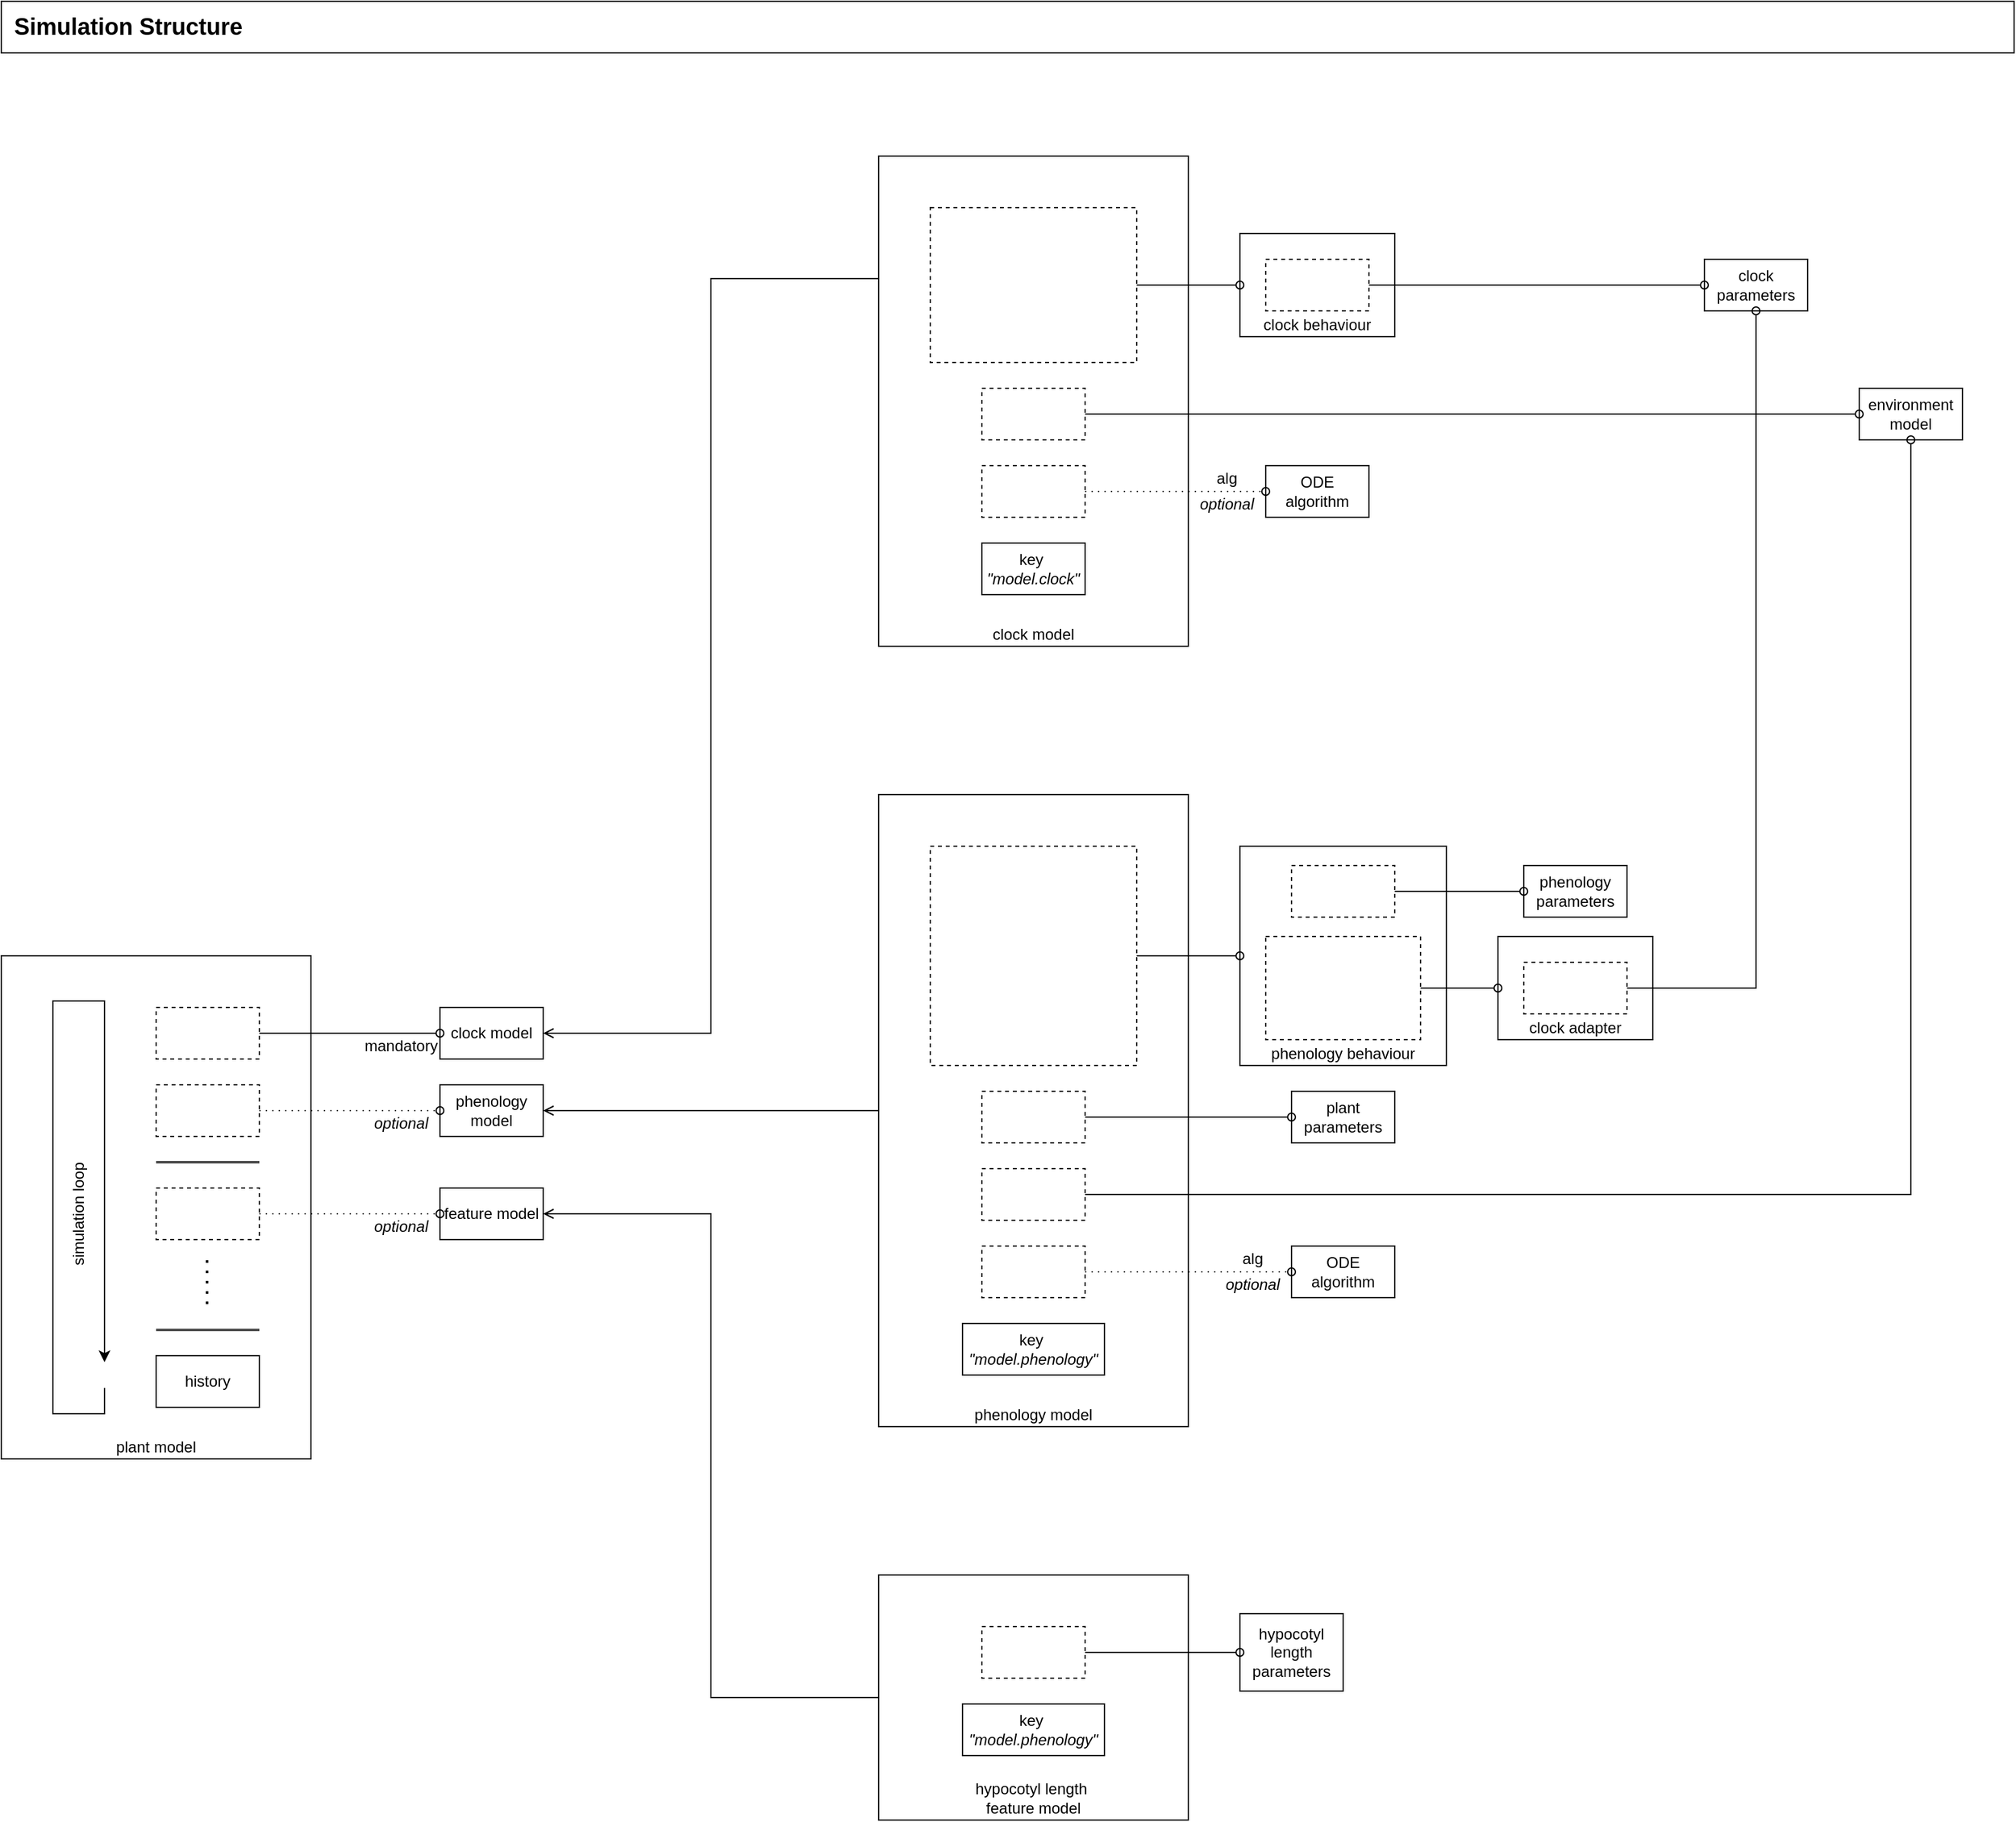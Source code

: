 <mxfile version="24.6.4" type="device">
  <diagram name="Page-1" id="9wqaY5zrm7yXHq3sRCdF">
    <mxGraphModel dx="1434" dy="871" grid="1" gridSize="10" guides="1" tooltips="1" connect="1" arrows="1" fold="1" page="1" pageScale="1" pageWidth="1654" pageHeight="1169" math="0" shadow="0">
      <root>
        <mxCell id="0" />
        <mxCell id="1" parent="0" />
        <mxCell id="A0rN7XD_R46IYe2wYB2i-1" value="Simulation Structure" style="rounded=0;whiteSpace=wrap;html=1;fontStyle=1;align=left;fontSize=18;spacingLeft=8;spacingTop=2;spacingBottom=2;" vertex="1" parent="1">
          <mxGeometry x="40" y="40" width="1560" height="40" as="geometry" />
        </mxCell>
        <mxCell id="A0rN7XD_R46IYe2wYB2i-2" value="plant model" style="rounded=0;whiteSpace=wrap;html=1;verticalAlign=bottom;" vertex="1" parent="1">
          <mxGeometry x="40" y="780" width="240" height="390" as="geometry" />
        </mxCell>
        <mxCell id="A0rN7XD_R46IYe2wYB2i-4" value="" style="rounded=0;whiteSpace=wrap;html=1;verticalAlign=bottom;dashed=1;" vertex="1" parent="1">
          <mxGeometry x="160" y="820" width="80" height="40" as="geometry" />
        </mxCell>
        <mxCell id="A0rN7XD_R46IYe2wYB2i-66" style="edgeStyle=orthogonalEdgeStyle;rounded=0;orthogonalLoop=1;jettySize=auto;html=1;exitX=1;exitY=0.5;exitDx=0;exitDy=0;entryX=0;entryY=0.25;entryDx=0;entryDy=0;startArrow=open;startFill=0;endArrow=none;endFill=0;" edge="1" parent="1" source="A0rN7XD_R46IYe2wYB2i-5" target="A0rN7XD_R46IYe2wYB2i-50">
          <mxGeometry relative="1" as="geometry" />
        </mxCell>
        <mxCell id="A0rN7XD_R46IYe2wYB2i-5" value="clock model" style="rounded=0;whiteSpace=wrap;html=1;" vertex="1" parent="1">
          <mxGeometry x="380" y="820" width="80" height="40" as="geometry" />
        </mxCell>
        <mxCell id="A0rN7XD_R46IYe2wYB2i-6" value="" style="rounded=0;whiteSpace=wrap;html=1;verticalAlign=bottom;dashed=1;" vertex="1" parent="1">
          <mxGeometry x="160" y="880" width="80" height="40" as="geometry" />
        </mxCell>
        <mxCell id="A0rN7XD_R46IYe2wYB2i-7" value="phenology&lt;div&gt;model&lt;/div&gt;" style="rounded=0;whiteSpace=wrap;html=1;" vertex="1" parent="1">
          <mxGeometry x="380" y="880" width="80" height="40" as="geometry" />
        </mxCell>
        <mxCell id="A0rN7XD_R46IYe2wYB2i-9" value="optional" style="text;html=1;align=center;verticalAlign=middle;whiteSpace=wrap;rounded=0;fontStyle=2" vertex="1" parent="1">
          <mxGeometry x="320" y="900" width="60" height="20" as="geometry" />
        </mxCell>
        <mxCell id="A0rN7XD_R46IYe2wYB2i-10" value="" style="endArrow=none;html=1;rounded=0;strokeWidth=2;strokeColor=#4D4D4D;" edge="1" parent="1">
          <mxGeometry width="50" height="50" relative="1" as="geometry">
            <mxPoint x="160" y="940" as="sourcePoint" />
            <mxPoint x="240" y="940" as="targetPoint" />
          </mxGeometry>
        </mxCell>
        <mxCell id="A0rN7XD_R46IYe2wYB2i-11" value="" style="rounded=0;whiteSpace=wrap;html=1;verticalAlign=bottom;dashed=1;" vertex="1" parent="1">
          <mxGeometry x="160" y="960" width="80" height="40" as="geometry" />
        </mxCell>
        <mxCell id="A0rN7XD_R46IYe2wYB2i-12" value="optional" style="text;html=1;align=center;verticalAlign=middle;whiteSpace=wrap;rounded=0;fontStyle=2" vertex="1" parent="1">
          <mxGeometry x="320" y="980" width="60" height="20" as="geometry" />
        </mxCell>
        <mxCell id="A0rN7XD_R46IYe2wYB2i-14" value="feature model" style="rounded=0;whiteSpace=wrap;html=1;" vertex="1" parent="1">
          <mxGeometry x="380" y="960" width="80" height="40" as="geometry" />
        </mxCell>
        <mxCell id="A0rN7XD_R46IYe2wYB2i-15" value="" style="endArrow=none;dashed=1;html=1;dashPattern=1 3;strokeWidth=2;rounded=0;" edge="1" parent="1">
          <mxGeometry width="50" height="50" relative="1" as="geometry">
            <mxPoint x="199.5" y="1050" as="sourcePoint" />
            <mxPoint x="199.5" y="1010" as="targetPoint" />
          </mxGeometry>
        </mxCell>
        <mxCell id="A0rN7XD_R46IYe2wYB2i-16" value="history" style="rounded=0;whiteSpace=wrap;html=1;" vertex="1" parent="1">
          <mxGeometry x="160" y="1090" width="80" height="40" as="geometry" />
        </mxCell>
        <mxCell id="A0rN7XD_R46IYe2wYB2i-17" value="" style="endArrow=none;html=1;rounded=0;strokeWidth=2;strokeColor=#4D4D4D;" edge="1" parent="1">
          <mxGeometry width="50" height="50" relative="1" as="geometry">
            <mxPoint x="160" y="1070" as="sourcePoint" />
            <mxPoint x="240" y="1070" as="targetPoint" />
          </mxGeometry>
        </mxCell>
        <mxCell id="A0rN7XD_R46IYe2wYB2i-18" value="" style="endArrow=none;html=1;rounded=0;startArrow=classic;startFill=1;endFill=0;" edge="1" parent="1">
          <mxGeometry width="50" height="50" relative="1" as="geometry">
            <mxPoint x="120" y="1095" as="sourcePoint" />
            <mxPoint x="120" y="1115" as="targetPoint" />
            <Array as="points">
              <mxPoint x="120" y="815" />
              <mxPoint x="80" y="815" />
              <mxPoint x="80" y="1135" />
              <mxPoint x="120" y="1135" />
            </Array>
          </mxGeometry>
        </mxCell>
        <mxCell id="A0rN7XD_R46IYe2wYB2i-19" value="simulation loop" style="text;html=1;align=center;verticalAlign=middle;whiteSpace=wrap;rounded=0;rotation=270;" vertex="1" parent="1">
          <mxGeometry x="40" y="965" width="120" height="30" as="geometry" />
        </mxCell>
        <mxCell id="A0rN7XD_R46IYe2wYB2i-68" style="edgeStyle=orthogonalEdgeStyle;rounded=0;orthogonalLoop=1;jettySize=auto;html=1;exitX=0;exitY=0.5;exitDx=0;exitDy=0;entryX=1;entryY=0.5;entryDx=0;entryDy=0;endArrow=open;endFill=0;" edge="1" parent="1" source="A0rN7XD_R46IYe2wYB2i-20" target="A0rN7XD_R46IYe2wYB2i-14">
          <mxGeometry relative="1" as="geometry" />
        </mxCell>
        <mxCell id="A0rN7XD_R46IYe2wYB2i-20" value="hypocotyl length&amp;nbsp;&lt;div&gt;feature model&lt;/div&gt;" style="rounded=0;whiteSpace=wrap;html=1;verticalAlign=bottom;" vertex="1" parent="1">
          <mxGeometry x="720" y="1260" width="240" height="190" as="geometry" />
        </mxCell>
        <mxCell id="A0rN7XD_R46IYe2wYB2i-21" value="hypocotyl&lt;div&gt;length&lt;/div&gt;&lt;div&gt;parameters&lt;/div&gt;" style="rounded=0;whiteSpace=wrap;html=1;" vertex="1" parent="1">
          <mxGeometry x="1000" y="1290" width="80" height="60" as="geometry" />
        </mxCell>
        <mxCell id="A0rN7XD_R46IYe2wYB2i-22" style="edgeStyle=orthogonalEdgeStyle;rounded=0;orthogonalLoop=1;jettySize=auto;html=1;exitX=1;exitY=0.5;exitDx=0;exitDy=0;entryX=0;entryY=0.5;entryDx=0;entryDy=0;endArrow=oval;endFill=0;" edge="1" parent="1" source="A0rN7XD_R46IYe2wYB2i-23" target="A0rN7XD_R46IYe2wYB2i-21">
          <mxGeometry relative="1" as="geometry" />
        </mxCell>
        <mxCell id="A0rN7XD_R46IYe2wYB2i-23" value="" style="rounded=0;whiteSpace=wrap;html=1;verticalAlign=bottom;dashed=1;" vertex="1" parent="1">
          <mxGeometry x="800" y="1300" width="80" height="40" as="geometry" />
        </mxCell>
        <mxCell id="A0rN7XD_R46IYe2wYB2i-24" value="key&amp;nbsp;&lt;div&gt;&lt;i&gt;&quot;model.phenology&quot;&lt;/i&gt;&lt;/div&gt;" style="rounded=0;whiteSpace=wrap;html=1;verticalAlign=middle;" vertex="1" parent="1">
          <mxGeometry x="785" y="1360" width="110" height="40" as="geometry" />
        </mxCell>
        <mxCell id="A0rN7XD_R46IYe2wYB2i-67" style="edgeStyle=orthogonalEdgeStyle;rounded=0;orthogonalLoop=1;jettySize=auto;html=1;exitX=0;exitY=0.5;exitDx=0;exitDy=0;entryX=1;entryY=0.5;entryDx=0;entryDy=0;endArrow=open;endFill=0;" edge="1" parent="1" source="A0rN7XD_R46IYe2wYB2i-25" target="A0rN7XD_R46IYe2wYB2i-7">
          <mxGeometry relative="1" as="geometry" />
        </mxCell>
        <mxCell id="A0rN7XD_R46IYe2wYB2i-25" value="phenology&amp;nbsp;&lt;span style=&quot;background-color: initial;&quot;&gt;model&lt;/span&gt;" style="rounded=0;whiteSpace=wrap;html=1;verticalAlign=bottom;" vertex="1" parent="1">
          <mxGeometry x="720" y="655" width="240" height="490" as="geometry" />
        </mxCell>
        <mxCell id="A0rN7XD_R46IYe2wYB2i-26" value="plant&lt;div&gt;parameters&lt;/div&gt;" style="rounded=0;whiteSpace=wrap;html=1;" vertex="1" parent="1">
          <mxGeometry x="1040" y="885" width="80" height="40" as="geometry" />
        </mxCell>
        <mxCell id="A0rN7XD_R46IYe2wYB2i-27" value="phenology&lt;div&gt;parameters&lt;/div&gt;" style="rounded=0;whiteSpace=wrap;html=1;" vertex="1" parent="1">
          <mxGeometry x="1220" y="710" width="80" height="40" as="geometry" />
        </mxCell>
        <mxCell id="A0rN7XD_R46IYe2wYB2i-28" value="clock&amp;nbsp;&lt;span style=&quot;background-color: initial;&quot;&gt;adapter&lt;/span&gt;" style="rounded=0;whiteSpace=wrap;html=1;verticalAlign=bottom;" vertex="1" parent="1">
          <mxGeometry x="1200" y="765" width="120" height="80" as="geometry" />
        </mxCell>
        <mxCell id="A0rN7XD_R46IYe2wYB2i-30" value="" style="rounded=0;whiteSpace=wrap;html=1;dashed=1;" vertex="1" parent="1">
          <mxGeometry x="1220" y="785" width="80" height="40" as="geometry" />
        </mxCell>
        <mxCell id="A0rN7XD_R46IYe2wYB2i-31" value="phenology behaviour" style="rounded=0;whiteSpace=wrap;html=1;verticalAlign=bottom;" vertex="1" parent="1">
          <mxGeometry x="1000" y="695" width="160" height="170" as="geometry" />
        </mxCell>
        <mxCell id="A0rN7XD_R46IYe2wYB2i-32" style="edgeStyle=orthogonalEdgeStyle;rounded=0;orthogonalLoop=1;jettySize=auto;html=1;exitX=1;exitY=0.5;exitDx=0;exitDy=0;endArrow=oval;endFill=0;entryX=0;entryY=0.5;entryDx=0;entryDy=0;" edge="1" parent="1" source="A0rN7XD_R46IYe2wYB2i-33" target="A0rN7XD_R46IYe2wYB2i-28">
          <mxGeometry relative="1" as="geometry">
            <mxPoint x="1180" y="850" as="targetPoint" />
          </mxGeometry>
        </mxCell>
        <mxCell id="A0rN7XD_R46IYe2wYB2i-33" value="" style="rounded=0;whiteSpace=wrap;html=1;dashed=1;" vertex="1" parent="1">
          <mxGeometry x="1020" y="765" width="120" height="80" as="geometry" />
        </mxCell>
        <mxCell id="A0rN7XD_R46IYe2wYB2i-34" style="edgeStyle=orthogonalEdgeStyle;rounded=0;orthogonalLoop=1;jettySize=auto;html=1;exitX=1;exitY=0.5;exitDx=0;exitDy=0;entryX=0;entryY=0.5;entryDx=0;entryDy=0;endArrow=oval;endFill=0;" edge="1" parent="1" source="A0rN7XD_R46IYe2wYB2i-35" target="A0rN7XD_R46IYe2wYB2i-27">
          <mxGeometry relative="1" as="geometry" />
        </mxCell>
        <mxCell id="A0rN7XD_R46IYe2wYB2i-35" value="" style="rounded=0;whiteSpace=wrap;html=1;dashed=1;" vertex="1" parent="1">
          <mxGeometry x="1040" y="710" width="80" height="40" as="geometry" />
        </mxCell>
        <mxCell id="A0rN7XD_R46IYe2wYB2i-36" value="" style="rounded=0;whiteSpace=wrap;html=1;verticalAlign=bottom;dashed=1;" vertex="1" parent="1">
          <mxGeometry x="800" y="1005" width="80" height="40" as="geometry" />
        </mxCell>
        <mxCell id="A0rN7XD_R46IYe2wYB2i-38" value="ODE&lt;div&gt;algorithm&lt;/div&gt;" style="rounded=0;whiteSpace=wrap;html=1;" vertex="1" parent="1">
          <mxGeometry x="1040" y="1005" width="80" height="40" as="geometry" />
        </mxCell>
        <mxCell id="A0rN7XD_R46IYe2wYB2i-39" value="alg" style="text;html=1;align=center;verticalAlign=middle;whiteSpace=wrap;rounded=0;" vertex="1" parent="1">
          <mxGeometry x="980" y="1005" width="60" height="20" as="geometry" />
        </mxCell>
        <mxCell id="A0rN7XD_R46IYe2wYB2i-40" value="optional" style="text;html=1;align=center;verticalAlign=middle;whiteSpace=wrap;rounded=0;fontStyle=2" vertex="1" parent="1">
          <mxGeometry x="980" y="1025" width="60" height="20" as="geometry" />
        </mxCell>
        <mxCell id="A0rN7XD_R46IYe2wYB2i-41" style="edgeStyle=orthogonalEdgeStyle;rounded=0;orthogonalLoop=1;jettySize=auto;html=1;exitX=1;exitY=0.5;exitDx=0;exitDy=0;entryX=0;entryY=0.5;entryDx=0;entryDy=0;endArrow=oval;endFill=0;" edge="1" parent="1" source="A0rN7XD_R46IYe2wYB2i-45" target="A0rN7XD_R46IYe2wYB2i-26">
          <mxGeometry relative="1" as="geometry" />
        </mxCell>
        <mxCell id="A0rN7XD_R46IYe2wYB2i-42" value="" style="rounded=0;whiteSpace=wrap;html=1;verticalAlign=bottom;dashed=1;" vertex="1" parent="1">
          <mxGeometry x="800" y="945" width="80" height="40" as="geometry" />
        </mxCell>
        <mxCell id="A0rN7XD_R46IYe2wYB2i-45" value="" style="rounded=0;whiteSpace=wrap;html=1;verticalAlign=bottom;dashed=1;" vertex="1" parent="1">
          <mxGeometry x="800" y="885" width="80" height="40" as="geometry" />
        </mxCell>
        <mxCell id="A0rN7XD_R46IYe2wYB2i-46" style="edgeStyle=orthogonalEdgeStyle;rounded=0;orthogonalLoop=1;jettySize=auto;html=1;exitX=1;exitY=0.5;exitDx=0;exitDy=0;entryX=0;entryY=0.5;entryDx=0;entryDy=0;endArrow=oval;endFill=0;" edge="1" parent="1" source="A0rN7XD_R46IYe2wYB2i-47" target="A0rN7XD_R46IYe2wYB2i-31">
          <mxGeometry relative="1" as="geometry" />
        </mxCell>
        <mxCell id="A0rN7XD_R46IYe2wYB2i-47" value="" style="rounded=0;whiteSpace=wrap;html=1;verticalAlign=bottom;dashed=1;" vertex="1" parent="1">
          <mxGeometry x="760" y="695" width="160" height="170" as="geometry" />
        </mxCell>
        <mxCell id="A0rN7XD_R46IYe2wYB2i-49" value="key&amp;nbsp;&lt;div&gt;&lt;i&gt;&quot;model.phenology&quot;&lt;/i&gt;&lt;/div&gt;" style="rounded=0;whiteSpace=wrap;html=1;verticalAlign=middle;" vertex="1" parent="1">
          <mxGeometry x="785" y="1065" width="110" height="40" as="geometry" />
        </mxCell>
        <mxCell id="A0rN7XD_R46IYe2wYB2i-50" value="clock&amp;nbsp;&lt;span style=&quot;background-color: initial;&quot;&gt;model&lt;/span&gt;" style="rounded=0;whiteSpace=wrap;html=1;verticalAlign=bottom;" vertex="1" parent="1">
          <mxGeometry x="720" y="160" width="240" height="380" as="geometry" />
        </mxCell>
        <mxCell id="A0rN7XD_R46IYe2wYB2i-51" value="clock&amp;nbsp;&lt;span style=&quot;background-color: initial;&quot;&gt;behaviour&lt;/span&gt;" style="rounded=0;whiteSpace=wrap;html=1;verticalAlign=bottom;" vertex="1" parent="1">
          <mxGeometry x="1000" y="220" width="120" height="80" as="geometry" />
        </mxCell>
        <mxCell id="A0rN7XD_R46IYe2wYB2i-53" value="clock&lt;div&gt;parameters&lt;/div&gt;" style="rounded=0;whiteSpace=wrap;html=1;" vertex="1" parent="1">
          <mxGeometry x="1360" y="240" width="80" height="40" as="geometry" />
        </mxCell>
        <mxCell id="A0rN7XD_R46IYe2wYB2i-54" value="" style="rounded=0;whiteSpace=wrap;html=1;dashed=1;" vertex="1" parent="1">
          <mxGeometry x="1020" y="240" width="80" height="40" as="geometry" />
        </mxCell>
        <mxCell id="A0rN7XD_R46IYe2wYB2i-55" style="edgeStyle=orthogonalEdgeStyle;rounded=0;orthogonalLoop=1;jettySize=auto;html=1;exitX=1;exitY=0.5;exitDx=0;exitDy=0;entryX=0;entryY=0.5;entryDx=0;entryDy=0;endArrow=oval;endFill=0;" edge="1" parent="1" source="A0rN7XD_R46IYe2wYB2i-56" target="A0rN7XD_R46IYe2wYB2i-51">
          <mxGeometry relative="1" as="geometry" />
        </mxCell>
        <mxCell id="A0rN7XD_R46IYe2wYB2i-56" value="" style="rounded=0;whiteSpace=wrap;html=1;verticalAlign=bottom;dashed=1;" vertex="1" parent="1">
          <mxGeometry x="760" y="200" width="160" height="120" as="geometry" />
        </mxCell>
        <mxCell id="A0rN7XD_R46IYe2wYB2i-57" value="" style="rounded=0;whiteSpace=wrap;html=1;verticalAlign=bottom;dashed=1;" vertex="1" parent="1">
          <mxGeometry x="800" y="400" width="80" height="40" as="geometry" />
        </mxCell>
        <mxCell id="A0rN7XD_R46IYe2wYB2i-59" value="ODE&lt;div&gt;algorithm&lt;/div&gt;" style="rounded=0;whiteSpace=wrap;html=1;" vertex="1" parent="1">
          <mxGeometry x="1020" y="400" width="80" height="40" as="geometry" />
        </mxCell>
        <mxCell id="A0rN7XD_R46IYe2wYB2i-60" value="alg" style="text;html=1;align=center;verticalAlign=middle;whiteSpace=wrap;rounded=0;" vertex="1" parent="1">
          <mxGeometry x="960" y="400" width="60" height="20" as="geometry" />
        </mxCell>
        <mxCell id="A0rN7XD_R46IYe2wYB2i-61" value="optional" style="text;html=1;align=center;verticalAlign=middle;whiteSpace=wrap;rounded=0;fontStyle=2" vertex="1" parent="1">
          <mxGeometry x="960" y="420" width="60" height="20" as="geometry" />
        </mxCell>
        <mxCell id="A0rN7XD_R46IYe2wYB2i-62" value="key&amp;nbsp;&lt;div&gt;&lt;i&gt;&quot;model.clock&quot;&lt;/i&gt;&lt;/div&gt;" style="rounded=0;whiteSpace=wrap;html=1;verticalAlign=middle;" vertex="1" parent="1">
          <mxGeometry x="800" y="460" width="80" height="40" as="geometry" />
        </mxCell>
        <mxCell id="A0rN7XD_R46IYe2wYB2i-63" value="" style="rounded=0;whiteSpace=wrap;html=1;verticalAlign=bottom;dashed=1;" vertex="1" parent="1">
          <mxGeometry x="800" y="340" width="80" height="40" as="geometry" />
        </mxCell>
        <mxCell id="A0rN7XD_R46IYe2wYB2i-65" value="environment&lt;div&gt;model&lt;/div&gt;" style="rounded=0;whiteSpace=wrap;html=1;" vertex="1" parent="1">
          <mxGeometry x="1480" y="340" width="80" height="40" as="geometry" />
        </mxCell>
        <mxCell id="A0rN7XD_R46IYe2wYB2i-58" style="edgeStyle=orthogonalEdgeStyle;rounded=0;orthogonalLoop=1;jettySize=auto;html=1;exitX=1;exitY=0.5;exitDx=0;exitDy=0;entryX=0;entryY=0.5;entryDx=0;entryDy=0;endArrow=oval;endFill=0;dashed=1;dashPattern=1 4;" edge="1" parent="1" source="A0rN7XD_R46IYe2wYB2i-57" target="A0rN7XD_R46IYe2wYB2i-59">
          <mxGeometry relative="1" as="geometry" />
        </mxCell>
        <mxCell id="A0rN7XD_R46IYe2wYB2i-64" style="edgeStyle=orthogonalEdgeStyle;rounded=0;orthogonalLoop=1;jettySize=auto;html=1;exitX=1;exitY=0.5;exitDx=0;exitDy=0;entryX=0;entryY=0.5;entryDx=0;entryDy=0;endArrow=oval;endFill=0;" edge="1" parent="1" source="A0rN7XD_R46IYe2wYB2i-63" target="A0rN7XD_R46IYe2wYB2i-65">
          <mxGeometry relative="1" as="geometry" />
        </mxCell>
        <mxCell id="A0rN7XD_R46IYe2wYB2i-52" style="edgeStyle=orthogonalEdgeStyle;rounded=0;orthogonalLoop=1;jettySize=auto;html=1;exitX=0;exitY=0.5;exitDx=0;exitDy=0;startArrow=oval;startFill=0;endArrow=none;endFill=0;" edge="1" parent="1" source="A0rN7XD_R46IYe2wYB2i-53" target="A0rN7XD_R46IYe2wYB2i-54">
          <mxGeometry relative="1" as="geometry" />
        </mxCell>
        <mxCell id="A0rN7XD_R46IYe2wYB2i-29" style="edgeStyle=orthogonalEdgeStyle;rounded=0;orthogonalLoop=1;jettySize=auto;html=1;exitX=1;exitY=0.5;exitDx=0;exitDy=0;endArrow=oval;endFill=0;entryX=0.5;entryY=1;entryDx=0;entryDy=0;" edge="1" parent="1" source="A0rN7XD_R46IYe2wYB2i-30" target="A0rN7XD_R46IYe2wYB2i-53">
          <mxGeometry relative="1" as="geometry">
            <mxPoint x="1360" y="805" as="targetPoint" />
          </mxGeometry>
        </mxCell>
        <mxCell id="A0rN7XD_R46IYe2wYB2i-37" style="edgeStyle=orthogonalEdgeStyle;rounded=0;orthogonalLoop=1;jettySize=auto;html=1;exitX=1;exitY=0.5;exitDx=0;exitDy=0;entryX=0;entryY=0.5;entryDx=0;entryDy=0;endArrow=oval;endFill=0;dashed=1;dashPattern=1 4;" edge="1" parent="1" source="A0rN7XD_R46IYe2wYB2i-36" target="A0rN7XD_R46IYe2wYB2i-38">
          <mxGeometry relative="1" as="geometry" />
        </mxCell>
        <mxCell id="A0rN7XD_R46IYe2wYB2i-43" style="edgeStyle=orthogonalEdgeStyle;rounded=0;orthogonalLoop=1;jettySize=auto;html=1;exitX=1;exitY=0.5;exitDx=0;exitDy=0;entryX=0.5;entryY=1;entryDx=0;entryDy=0;endArrow=oval;endFill=0;" edge="1" parent="1" source="A0rN7XD_R46IYe2wYB2i-42" target="A0rN7XD_R46IYe2wYB2i-65">
          <mxGeometry relative="1" as="geometry">
            <mxPoint x="1040" y="965" as="targetPoint" />
          </mxGeometry>
        </mxCell>
        <mxCell id="A0rN7XD_R46IYe2wYB2i-70" value="mandatory" style="text;html=1;align=center;verticalAlign=middle;whiteSpace=wrap;rounded=0;fontStyle=0" vertex="1" parent="1">
          <mxGeometry x="320" y="840" width="60" height="20" as="geometry" />
        </mxCell>
        <mxCell id="A0rN7XD_R46IYe2wYB2i-3" style="edgeStyle=orthogonalEdgeStyle;rounded=0;orthogonalLoop=1;jettySize=auto;html=1;exitX=1;exitY=0.5;exitDx=0;exitDy=0;entryX=0;entryY=0.5;entryDx=0;entryDy=0;endArrow=oval;endFill=0;" edge="1" parent="1" source="A0rN7XD_R46IYe2wYB2i-4" target="A0rN7XD_R46IYe2wYB2i-5">
          <mxGeometry relative="1" as="geometry" />
        </mxCell>
        <mxCell id="A0rN7XD_R46IYe2wYB2i-8" style="edgeStyle=orthogonalEdgeStyle;rounded=0;orthogonalLoop=1;jettySize=auto;html=1;exitX=1;exitY=0.5;exitDx=0;exitDy=0;entryX=0;entryY=0.5;entryDx=0;entryDy=0;endArrow=oval;endFill=0;dashed=1;dashPattern=1 4;" edge="1" parent="1" source="A0rN7XD_R46IYe2wYB2i-6" target="A0rN7XD_R46IYe2wYB2i-7">
          <mxGeometry relative="1" as="geometry" />
        </mxCell>
        <mxCell id="A0rN7XD_R46IYe2wYB2i-13" style="edgeStyle=orthogonalEdgeStyle;rounded=0;orthogonalLoop=1;jettySize=auto;html=1;exitX=1;exitY=0.5;exitDx=0;exitDy=0;entryX=0;entryY=0.5;entryDx=0;entryDy=0;endArrow=oval;endFill=0;dashed=1;dashPattern=1 4;" edge="1" parent="1" source="A0rN7XD_R46IYe2wYB2i-11" target="A0rN7XD_R46IYe2wYB2i-14">
          <mxGeometry relative="1" as="geometry" />
        </mxCell>
      </root>
    </mxGraphModel>
  </diagram>
</mxfile>
